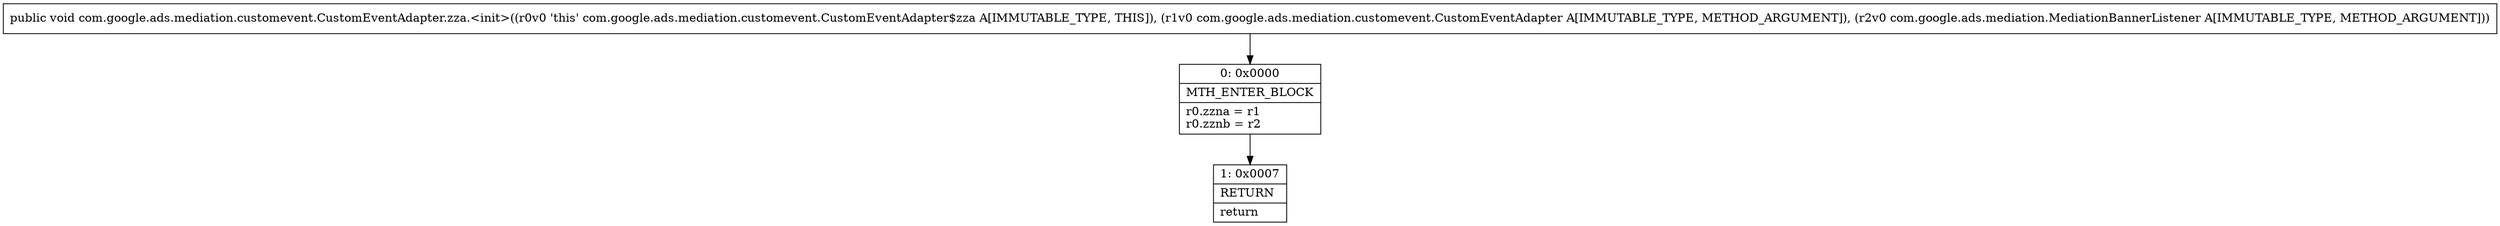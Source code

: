 digraph "CFG forcom.google.ads.mediation.customevent.CustomEventAdapter.zza.\<init\>(Lcom\/google\/ads\/mediation\/customevent\/CustomEventAdapter;Lcom\/google\/ads\/mediation\/MediationBannerListener;)V" {
Node_0 [shape=record,label="{0\:\ 0x0000|MTH_ENTER_BLOCK\l|r0.zzna = r1\lr0.zznb = r2\l}"];
Node_1 [shape=record,label="{1\:\ 0x0007|RETURN\l|return\l}"];
MethodNode[shape=record,label="{public void com.google.ads.mediation.customevent.CustomEventAdapter.zza.\<init\>((r0v0 'this' com.google.ads.mediation.customevent.CustomEventAdapter$zza A[IMMUTABLE_TYPE, THIS]), (r1v0 com.google.ads.mediation.customevent.CustomEventAdapter A[IMMUTABLE_TYPE, METHOD_ARGUMENT]), (r2v0 com.google.ads.mediation.MediationBannerListener A[IMMUTABLE_TYPE, METHOD_ARGUMENT])) }"];
MethodNode -> Node_0;
Node_0 -> Node_1;
}


